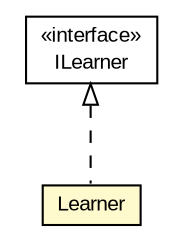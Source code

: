 #!/usr/local/bin/dot
#
# Class diagram 
# Generated by UMLGraph version R5_6-24-gf6e263 (http://www.umlgraph.org/)
#

digraph G {
	edge [fontname="arial",fontsize=10,labelfontname="arial",labelfontsize=10];
	node [fontname="arial",fontsize=10,shape=plaintext];
	nodesep=0.25;
	ranksep=0.5;
	// edu.arizona.biosemantics.semanticmarkup.markupelement.description.ling.learn.ILearner
	c96253 [label=<<table title="edu.arizona.biosemantics.semanticmarkup.markupelement.description.ling.learn.ILearner" border="0" cellborder="1" cellspacing="0" cellpadding="2" port="p" href="../ILearner.html">
		<tr><td><table border="0" cellspacing="0" cellpadding="1">
<tr><td align="center" balign="center"> &#171;interface&#187; </td></tr>
<tr><td align="center" balign="center"> ILearner </td></tr>
		</table></td></tr>
		</table>>, URL="../ILearner.html", fontname="arial", fontcolor="black", fontsize=10.0];
	// edu.arizona.biosemantics.semanticmarkup.markupelement.description.ling.learn.lib.Learner
	c96258 [label=<<table title="edu.arizona.biosemantics.semanticmarkup.markupelement.description.ling.learn.lib.Learner" border="0" cellborder="1" cellspacing="0" cellpadding="2" port="p" bgcolor="lemonChiffon" href="./Learner.html">
		<tr><td><table border="0" cellspacing="0" cellpadding="1">
<tr><td align="center" balign="center"> Learner </td></tr>
		</table></td></tr>
		</table>>, URL="./Learner.html", fontname="arial", fontcolor="black", fontsize=10.0];
	//edu.arizona.biosemantics.semanticmarkup.markupelement.description.ling.learn.lib.Learner implements edu.arizona.biosemantics.semanticmarkup.markupelement.description.ling.learn.ILearner
	c96253:p -> c96258:p [dir=back,arrowtail=empty,style=dashed];
}

